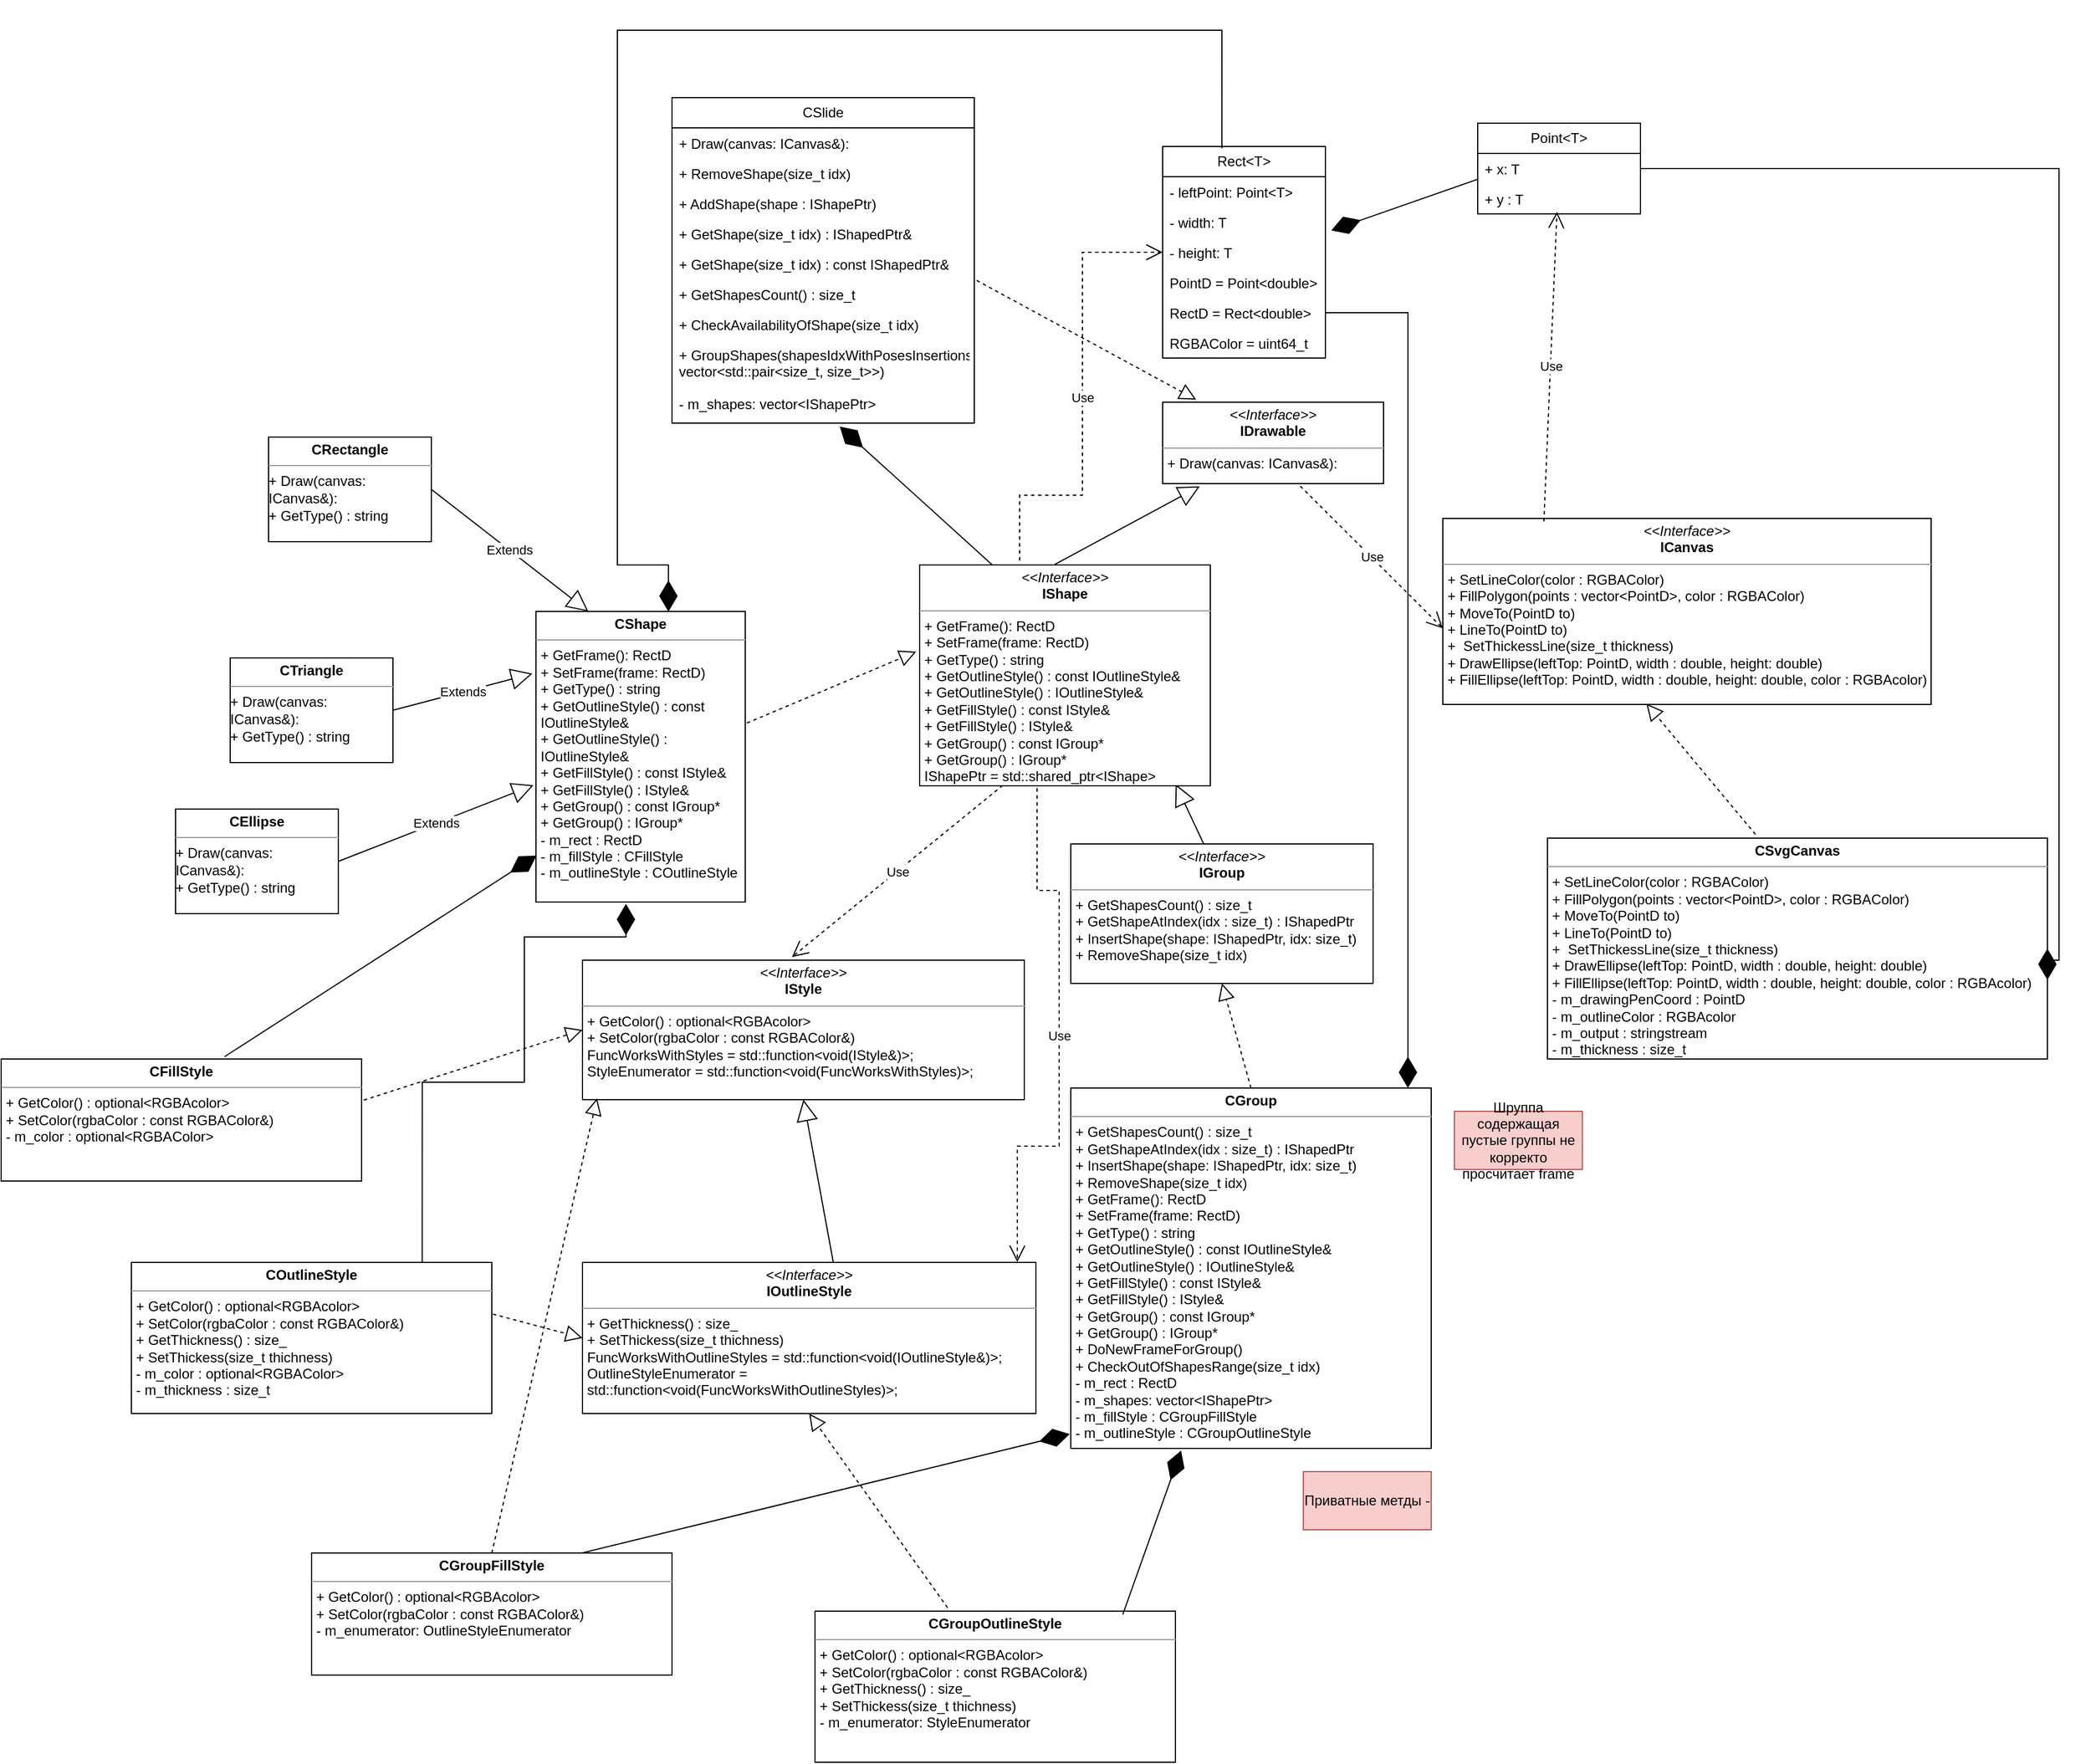 <mxfile version="22.1.0" type="device">
  <diagram name="Страница — 1" id="CXeY5SZwVTgLlCkQZiGW">
    <mxGraphModel dx="1882" dy="1774" grid="1" gridSize="10" guides="1" tooltips="1" connect="1" arrows="1" fold="1" page="1" pageScale="1" pageWidth="827" pageHeight="1169" math="0" shadow="0">
      <root>
        <mxCell id="0" />
        <mxCell id="1" parent="0" />
        <mxCell id="zDsFSdaFNBFYvoVBr4y8-1" value="&lt;p style=&quot;margin:0px;margin-top:4px;text-align:center;&quot;&gt;&lt;i&gt;&amp;lt;&amp;lt;Interface&amp;gt;&amp;gt;&lt;/i&gt;&lt;br&gt;&lt;b&gt;IDrawable&lt;/b&gt;&lt;/p&gt;&lt;hr size=&quot;1&quot;&gt;&lt;p style=&quot;margin:0px;margin-left:4px;&quot;&gt;+ Draw(canvas: ICanvas&amp;amp;):&lt;br&gt;&lt;/p&gt;" style="verticalAlign=top;align=left;overflow=fill;fontSize=12;fontFamily=Helvetica;html=1;whiteSpace=wrap;" parent="1" vertex="1">
          <mxGeometry x="319" y="20" width="190" height="70" as="geometry" />
        </mxCell>
        <mxCell id="zDsFSdaFNBFYvoVBr4y8-2" value="&lt;br&gt;" style="endArrow=block;endSize=16;endFill=0;html=1;rounded=0;entryX=0.168;entryY=1.034;entryDx=0;entryDy=0;entryPerimeter=0;exitX=0.465;exitY=-0.002;exitDx=0;exitDy=0;exitPerimeter=0;" parent="1" source="zDsFSdaFNBFYvoVBr4y8-3" target="zDsFSdaFNBFYvoVBr4y8-1" edge="1">
          <mxGeometry width="160" relative="1" as="geometry">
            <mxPoint x="250" y="160" as="sourcePoint" />
            <mxPoint x="530" y="180" as="targetPoint" />
          </mxGeometry>
        </mxCell>
        <mxCell id="zDsFSdaFNBFYvoVBr4y8-15" value="&lt;br&gt;" style="endArrow=block;endSize=16;endFill=0;html=1;rounded=0;entryX=0.881;entryY=0.993;entryDx=0;entryDy=0;entryPerimeter=0;exitX=0.439;exitY=-0.003;exitDx=0;exitDy=0;exitPerimeter=0;" parent="1" source="zDsFSdaFNBFYvoVBr4y8-13" target="zDsFSdaFNBFYvoVBr4y8-3" edge="1">
          <mxGeometry width="160" relative="1" as="geometry">
            <mxPoint x="236" y="170" as="sourcePoint" />
            <mxPoint x="416" y="102" as="targetPoint" />
          </mxGeometry>
        </mxCell>
        <mxCell id="zDsFSdaFNBFYvoVBr4y8-22" value="&lt;br&gt;" style="endArrow=block;endSize=16;endFill=0;html=1;rounded=0;entryX=0.5;entryY=1;entryDx=0;entryDy=0;exitX=0.553;exitY=-0.003;exitDx=0;exitDy=0;exitPerimeter=0;" parent="1" source="zDsFSdaFNBFYvoVBr4y8-21" target="zDsFSdaFNBFYvoVBr4y8-19" edge="1">
          <mxGeometry width="160" relative="1" as="geometry">
            <mxPoint x="194" y="601" as="sourcePoint" />
            <mxPoint x="170" y="540" as="targetPoint" />
          </mxGeometry>
        </mxCell>
        <mxCell id="zDsFSdaFNBFYvoVBr4y8-3" value="&lt;p style=&quot;margin:0px;margin-top:4px;text-align:center;&quot;&gt;&lt;i&gt;&amp;lt;&amp;lt;Interface&amp;gt;&amp;gt;&lt;/i&gt;&lt;br&gt;&lt;b&gt;IShape&lt;/b&gt;&lt;/p&gt;&lt;hr size=&quot;1&quot;&gt;&lt;p style=&quot;margin:0px;margin-left:4px;&quot;&gt;+ GetFrame(): RectD&lt;br&gt;+ SetFrame(frame: RectD)&lt;/p&gt;&lt;p style=&quot;margin:0px;margin-left:4px;&quot;&gt;+&amp;nbsp;GetType() : string&lt;/p&gt;&lt;p style=&quot;margin:0px;margin-left:4px;&quot;&gt;+&amp;nbsp;GetOutlineStyle() : const IOutlineStyle&amp;amp;&lt;/p&gt;&lt;p style=&quot;margin:0px;margin-left:4px;&quot;&gt;+&amp;nbsp;GetOutlineStyle() : IOutlineStyle&amp;amp;&lt;br&gt;&lt;/p&gt;&lt;p style=&quot;border-color: var(--border-color); margin: 0px 0px 0px 4px;&quot;&gt;+&amp;nbsp;GetFillStyle() : const IStyle&amp;amp;&lt;/p&gt;&lt;p style=&quot;border-color: var(--border-color); margin: 0px 0px 0px 4px;&quot;&gt;+&amp;nbsp;GetFillStyle() : IStyle&amp;amp;&lt;/p&gt;&lt;p style=&quot;border-color: var(--border-color); margin: 0px 0px 0px 4px;&quot;&gt;+&amp;nbsp;GetGroup() : const IGroup*&lt;/p&gt;&lt;p style=&quot;border-color: var(--border-color); margin: 0px 0px 0px 4px;&quot;&gt;+&amp;nbsp;GetGroup() : IGroup*&lt;br&gt;&lt;/p&gt;&lt;p style=&quot;border-color: var(--border-color); margin: 0px 0px 0px 4px;&quot;&gt;IShapePtr = std::shared_ptr&amp;lt;IShape&amp;gt;&lt;br&gt;&lt;/p&gt;" style="verticalAlign=top;align=left;overflow=fill;fontSize=12;fontFamily=Helvetica;html=1;whiteSpace=wrap;" parent="1" vertex="1">
          <mxGeometry x="110" y="160" width="250" height="190" as="geometry" />
        </mxCell>
        <mxCell id="zDsFSdaFNBFYvoVBr4y8-4" value="&lt;p style=&quot;margin:0px;margin-top:4px;text-align:center;&quot;&gt;&lt;b&gt;CShape&lt;/b&gt;&lt;/p&gt;&lt;hr size=&quot;1&quot;&gt;&lt;div style=&quot;height:2px;&quot;&gt;&lt;p style=&quot;border-color: var(--border-color); margin: 0px 0px 0px 4px;&quot;&gt;+ GetFrame(): RectD&lt;br style=&quot;border-color: var(--border-color);&quot;&gt;+ SetFrame(frame: RectD)&lt;/p&gt;&lt;p style=&quot;border-color: var(--border-color); margin: 0px 0px 0px 4px;&quot;&gt;+&amp;nbsp;GetType() : string&lt;/p&gt;&lt;p style=&quot;border-color: var(--border-color); margin: 0px 0px 0px 4px;&quot;&gt;+&amp;nbsp;GetOutlineStyle() : const IOutlineStyle&amp;amp;&lt;/p&gt;&lt;p style=&quot;border-color: var(--border-color); margin: 0px 0px 0px 4px;&quot;&gt;+&amp;nbsp;GetOutlineStyle() : IOutlineStyle&amp;amp;&lt;br style=&quot;border-color: var(--border-color);&quot;&gt;&lt;/p&gt;&lt;p style=&quot;border-color: var(--border-color); margin: 0px 0px 0px 4px;&quot;&gt;+&amp;nbsp;GetFillStyle() : const IStyle&amp;amp;&lt;/p&gt;&lt;p style=&quot;border-color: var(--border-color); margin: 0px 0px 0px 4px;&quot;&gt;+&amp;nbsp;GetFillStyle() : IStyle&amp;amp;&lt;/p&gt;&lt;p style=&quot;border-color: var(--border-color); margin: 0px 0px 0px 4px;&quot;&gt;+&amp;nbsp;GetGroup() : const IGroup*&lt;/p&gt;&lt;p style=&quot;border-color: var(--border-color); margin: 0px 0px 0px 4px;&quot;&gt;+&amp;nbsp;GetGroup() : IGroup*&lt;/p&gt;&lt;p style=&quot;border-color: var(--border-color); margin: 0px 0px 0px 4px;&quot;&gt;- m_rect :&amp;nbsp;RectD&lt;span style=&quot;background-color: initial;&quot;&gt;&amp;nbsp;&lt;/span&gt;&lt;/p&gt;&lt;p style=&quot;border-color: var(--border-color); margin: 0px 0px 0px 4px;&quot;&gt;- m_fillStyle :&amp;nbsp;CFillStyle&lt;span style=&quot;background-color: initial;&quot;&gt;&amp;nbsp;&lt;/span&gt;&lt;/p&gt;&lt;p style=&quot;border-color: var(--border-color); margin: 0px 0px 0px 4px;&quot;&gt;- m_outlineStyle :&amp;nbsp;COutlineStyle&lt;span style=&quot;background-color: initial;&quot;&gt;&amp;nbsp;&lt;/span&gt;&lt;/p&gt;&lt;/div&gt;" style="verticalAlign=top;align=left;overflow=fill;fontSize=12;fontFamily=Helvetica;html=1;whiteSpace=wrap;" parent="1" vertex="1">
          <mxGeometry x="-220" y="200" width="180" height="250" as="geometry" />
        </mxCell>
        <mxCell id="zDsFSdaFNBFYvoVBr4y8-5" value="" style="endArrow=block;dashed=1;endFill=0;endSize=12;html=1;rounded=0;entryX=-0.012;entryY=0.393;entryDx=0;entryDy=0;entryPerimeter=0;exitX=1.008;exitY=0.384;exitDx=0;exitDy=0;exitPerimeter=0;" parent="1" source="zDsFSdaFNBFYvoVBr4y8-4" target="zDsFSdaFNBFYvoVBr4y8-3" edge="1">
          <mxGeometry width="160" relative="1" as="geometry">
            <mxPoint x="-50" y="270" as="sourcePoint" />
            <mxPoint x="110" y="270" as="targetPoint" />
          </mxGeometry>
        </mxCell>
        <mxCell id="zDsFSdaFNBFYvoVBr4y8-7" value="&lt;p style=&quot;margin:0px;margin-top:4px;text-align:center;&quot;&gt;&lt;b&gt;CTriangle&lt;/b&gt;&lt;/p&gt;&lt;hr size=&quot;1&quot;&gt;&lt;div style=&quot;height:2px;&quot;&gt;+ Draw(canvas: ICanvas&amp;amp;):&lt;/div&gt;&lt;div style=&quot;height:2px;&quot;&gt;&lt;br&gt;&lt;/div&gt;&lt;div style=&quot;height:2px;&quot;&gt;&lt;br&gt;&lt;/div&gt;&lt;div style=&quot;height:2px;&quot;&gt;&lt;br&gt;&lt;/div&gt;&lt;div style=&quot;height:2px;&quot;&gt;&lt;br&gt;&lt;/div&gt;&lt;div style=&quot;height:2px;&quot;&gt;&lt;br&gt;&lt;/div&gt;&lt;div style=&quot;height:2px;&quot;&gt;&lt;br&gt;&lt;/div&gt;&lt;div style=&quot;height:2px;&quot;&gt;&lt;br&gt;&lt;/div&gt;&lt;div style=&quot;height:2px;&quot;&gt;&lt;br&gt;&lt;/div&gt;&lt;div style=&quot;height:2px;&quot;&gt;&lt;br&gt;&lt;/div&gt;&lt;div style=&quot;height:2px;&quot;&gt;&lt;br&gt;&lt;/div&gt;&lt;div style=&quot;height:2px;&quot;&gt;&lt;br&gt;&lt;/div&gt;&lt;div style=&quot;height:2px;&quot;&gt;&lt;br&gt;&lt;/div&gt;&lt;div style=&quot;height:2px;&quot;&gt;&lt;br&gt;&lt;/div&gt;&lt;div style=&quot;height:2px;&quot;&gt;&lt;br&gt;&lt;/div&gt;&lt;div style=&quot;height:2px;&quot;&gt;+&amp;nbsp;GetType() : string&lt;br&gt;&lt;/div&gt;" style="verticalAlign=top;align=left;overflow=fill;fontSize=12;fontFamily=Helvetica;html=1;whiteSpace=wrap;" parent="1" vertex="1">
          <mxGeometry x="-483" y="240" width="140" height="90" as="geometry" />
        </mxCell>
        <mxCell id="zDsFSdaFNBFYvoVBr4y8-8" value="&lt;p style=&quot;margin:0px;margin-top:4px;text-align:center;&quot;&gt;&lt;b&gt;CEllipse&lt;/b&gt;&lt;/p&gt;&lt;hr size=&quot;1&quot;&gt;&lt;div style=&quot;height:2px;&quot;&gt;+ Draw(canvas: ICanvas&amp;amp;):&lt;/div&gt;&lt;div style=&quot;height:2px;&quot;&gt;&lt;br&gt;&lt;/div&gt;&lt;div style=&quot;height:2px;&quot;&gt;&lt;br&gt;&lt;/div&gt;&lt;div style=&quot;height:2px;&quot;&gt;&lt;br&gt;&lt;/div&gt;&lt;div style=&quot;height:2px;&quot;&gt;&lt;br&gt;&lt;/div&gt;&lt;div style=&quot;height:2px;&quot;&gt;&lt;br&gt;&lt;/div&gt;&lt;div style=&quot;height:2px;&quot;&gt;&lt;br&gt;&lt;/div&gt;&lt;div style=&quot;height:2px;&quot;&gt;&lt;br&gt;&lt;/div&gt;&lt;div style=&quot;height:2px;&quot;&gt;&lt;br&gt;&lt;/div&gt;&lt;div style=&quot;height:2px;&quot;&gt;&lt;br&gt;&lt;/div&gt;&lt;div style=&quot;height:2px;&quot;&gt;&lt;br&gt;&lt;/div&gt;&lt;div style=&quot;height:2px;&quot;&gt;&lt;br&gt;&lt;/div&gt;&lt;div style=&quot;height:2px;&quot;&gt;&lt;br&gt;&lt;/div&gt;&lt;div style=&quot;height:2px;&quot;&gt;&lt;br&gt;&lt;/div&gt;&lt;div style=&quot;height:2px;&quot;&gt;&lt;br&gt;&lt;/div&gt;&lt;div style=&quot;height:2px;&quot;&gt;+&amp;nbsp;GetType() : string&lt;br&gt;&lt;/div&gt;" style="verticalAlign=top;align=left;overflow=fill;fontSize=12;fontFamily=Helvetica;html=1;whiteSpace=wrap;" parent="1" vertex="1">
          <mxGeometry x="-530" y="370" width="140" height="90" as="geometry" />
        </mxCell>
        <mxCell id="zDsFSdaFNBFYvoVBr4y8-9" value="&lt;p style=&quot;margin:0px;margin-top:4px;text-align:center;&quot;&gt;&lt;b&gt;CRectangle&lt;/b&gt;&lt;/p&gt;&lt;hr size=&quot;1&quot;&gt;&lt;div style=&quot;height:2px;&quot;&gt;+ Draw(canvas: ICanvas&amp;amp;):&lt;/div&gt;&lt;div style=&quot;height:2px;&quot;&gt;&lt;br&gt;&lt;/div&gt;&lt;div style=&quot;height:2px;&quot;&gt;&lt;br&gt;&lt;/div&gt;&lt;div style=&quot;height:2px;&quot;&gt;&lt;br&gt;&lt;/div&gt;&lt;div style=&quot;height:2px;&quot;&gt;&lt;br&gt;&lt;/div&gt;&lt;div style=&quot;height:2px;&quot;&gt;&lt;br&gt;&lt;/div&gt;&lt;div style=&quot;height:2px;&quot;&gt;&lt;br&gt;&lt;/div&gt;&lt;div style=&quot;height:2px;&quot;&gt;&lt;br&gt;&lt;/div&gt;&lt;div style=&quot;height:2px;&quot;&gt;&lt;br&gt;&lt;/div&gt;&lt;div style=&quot;height:2px;&quot;&gt;&lt;br&gt;&lt;/div&gt;&lt;div style=&quot;height:2px;&quot;&gt;&lt;br&gt;&lt;/div&gt;&lt;div style=&quot;height:2px;&quot;&gt;&lt;br&gt;&lt;/div&gt;&lt;div style=&quot;height:2px;&quot;&gt;&lt;br&gt;&lt;/div&gt;&lt;div style=&quot;height:2px;&quot;&gt;&lt;br&gt;&lt;/div&gt;&lt;div style=&quot;height:2px;&quot;&gt;&lt;br&gt;&lt;/div&gt;&lt;div style=&quot;height:2px;&quot;&gt;+&amp;nbsp;GetType() : string&lt;br&gt;&lt;/div&gt;" style="verticalAlign=top;align=left;overflow=fill;fontSize=12;fontFamily=Helvetica;html=1;whiteSpace=wrap;" parent="1" vertex="1">
          <mxGeometry x="-450" y="50" width="140" height="90" as="geometry" />
        </mxCell>
        <mxCell id="zDsFSdaFNBFYvoVBr4y8-10" value="Extends" style="endArrow=block;endSize=16;endFill=0;html=1;rounded=0;entryX=0.25;entryY=0;entryDx=0;entryDy=0;exitX=1;exitY=0.5;exitDx=0;exitDy=0;" parent="1" source="zDsFSdaFNBFYvoVBr4y8-9" target="zDsFSdaFNBFYvoVBr4y8-4" edge="1">
          <mxGeometry width="160" relative="1" as="geometry">
            <mxPoint x="-350" y="90" as="sourcePoint" />
            <mxPoint x="-190" y="90" as="targetPoint" />
          </mxGeometry>
        </mxCell>
        <mxCell id="zDsFSdaFNBFYvoVBr4y8-11" value="Extends" style="endArrow=block;endSize=16;endFill=0;html=1;rounded=0;entryX=-0.012;entryY=0.598;entryDx=0;entryDy=0;exitX=1;exitY=0.5;exitDx=0;exitDy=0;entryPerimeter=0;" parent="1" source="zDsFSdaFNBFYvoVBr4y8-8" target="zDsFSdaFNBFYvoVBr4y8-4" edge="1">
          <mxGeometry width="160" relative="1" as="geometry">
            <mxPoint x="-300" y="105" as="sourcePoint" />
            <mxPoint x="-165" y="220" as="targetPoint" />
          </mxGeometry>
        </mxCell>
        <mxCell id="zDsFSdaFNBFYvoVBr4y8-12" value="Extends" style="endArrow=block;endSize=16;endFill=0;html=1;rounded=0;entryX=-0.017;entryY=0.214;entryDx=0;entryDy=0;exitX=1;exitY=0.5;exitDx=0;exitDy=0;entryPerimeter=0;" parent="1" source="zDsFSdaFNBFYvoVBr4y8-7" target="zDsFSdaFNBFYvoVBr4y8-4" edge="1">
          <mxGeometry width="160" relative="1" as="geometry">
            <mxPoint x="-360" y="170" as="sourcePoint" />
            <mxPoint x="-225" y="285" as="targetPoint" />
          </mxGeometry>
        </mxCell>
        <mxCell id="zDsFSdaFNBFYvoVBr4y8-13" value="&lt;p style=&quot;margin:0px;margin-top:4px;text-align:center;&quot;&gt;&lt;i&gt;&amp;lt;&amp;lt;Interface&amp;gt;&amp;gt;&lt;/i&gt;&lt;br&gt;&lt;b&gt;IGroup&lt;/b&gt;&lt;/p&gt;&lt;hr size=&quot;1&quot;&gt;&lt;p style=&quot;margin:0px;margin-left:4px;&quot;&gt;+ GetShapesCount() : size_t&amp;nbsp;&lt;br&gt;+ GetShapeAtIndex(idx : size_t) : IShapedPtr&lt;/p&gt;&lt;p style=&quot;margin:0px;margin-left:4px;&quot;&gt;+&amp;nbsp;InsertShape(shape: IShapedPtr, idx: size_t)&lt;/p&gt;&lt;p style=&quot;margin:0px;margin-left:4px;&quot;&gt;+&amp;nbsp;RemoveShape(size_t idx)&lt;/p&gt;" style="verticalAlign=top;align=left;overflow=fill;fontSize=12;fontFamily=Helvetica;html=1;whiteSpace=wrap;" parent="1" vertex="1">
          <mxGeometry x="240" y="400" width="260" height="120" as="geometry" />
        </mxCell>
        <mxCell id="zDsFSdaFNBFYvoVBr4y8-16" value="&lt;p style=&quot;margin:0px;margin-top:4px;text-align:center;&quot;&gt;&lt;b&gt;CGroup&lt;/b&gt;&lt;/p&gt;&lt;hr size=&quot;1&quot;&gt;&lt;div style=&quot;height:2px;&quot;&gt;&lt;p style=&quot;border-color: var(--border-color); margin: 0px 0px 0px 4px;&quot;&gt;+ GetShapesCount() : size_t&amp;nbsp;&lt;br style=&quot;border-color: var(--border-color);&quot;&gt;+ GetShapeAtIndex(idx : size_t) : IShapedPtr&lt;/p&gt;&lt;p style=&quot;border-color: var(--border-color); margin: 0px 0px 0px 4px;&quot;&gt;+&amp;nbsp;InsertShape(shape: IShapedPtr, idx: size_t)&lt;/p&gt;&lt;p style=&quot;border-color: var(--border-color); margin: 0px 0px 0px 4px;&quot;&gt;+&amp;nbsp;RemoveShape(size_t idx)&lt;/p&gt;&lt;p style=&quot;border-color: var(--border-color); margin: 0px 0px 0px 4px;&quot;&gt;+ GetFrame(): RectD&lt;br style=&quot;border-color: var(--border-color);&quot;&gt;+ SetFrame(frame: RectD)&lt;/p&gt;&lt;p style=&quot;border-color: var(--border-color); margin: 0px 0px 0px 4px;&quot;&gt;+&amp;nbsp;GetType() : string&lt;/p&gt;&lt;p style=&quot;border-color: var(--border-color); margin: 0px 0px 0px 4px;&quot;&gt;+&amp;nbsp;GetOutlineStyle() : const IOutlineStyle&amp;amp;&lt;/p&gt;&lt;p style=&quot;border-color: var(--border-color); margin: 0px 0px 0px 4px;&quot;&gt;+&amp;nbsp;GetOutlineStyle() : IOutlineStyle&amp;amp;&lt;br style=&quot;border-color: var(--border-color);&quot;&gt;&lt;/p&gt;&lt;p style=&quot;border-color: var(--border-color); margin: 0px 0px 0px 4px;&quot;&gt;+&amp;nbsp;GetFillStyle() : const IStyle&amp;amp;&lt;/p&gt;&lt;p style=&quot;border-color: var(--border-color); margin: 0px 0px 0px 4px;&quot;&gt;+&amp;nbsp;GetFillStyle() : IStyle&amp;amp;&lt;/p&gt;&lt;p style=&quot;border-color: var(--border-color); margin: 0px 0px 0px 4px;&quot;&gt;+&amp;nbsp;GetGroup() : const IGroup*&lt;/p&gt;&lt;p style=&quot;border-color: var(--border-color); margin: 0px 0px 0px 4px;&quot;&gt;+&amp;nbsp;GetGroup() : IGroup*&lt;/p&gt;&lt;p style=&quot;border-color: var(--border-color); margin: 0px 0px 0px 4px;&quot;&gt;+&amp;nbsp;DoNewFrameForGroup()&lt;/p&gt;&lt;p style=&quot;border-color: var(--border-color); margin: 0px 0px 0px 4px;&quot;&gt;+&amp;nbsp;CheckOutOfShapesRange(size_t idx)&lt;/p&gt;&lt;p style=&quot;border-color: var(--border-color); margin: 0px 0px 0px 4px;&quot;&gt;- m_rect : RectD&lt;/p&gt;&lt;p style=&quot;border-color: var(--border-color); margin: 0px 0px 0px 4px;&quot;&gt;-&amp;nbsp;m_shapes:&amp;nbsp;vector&amp;lt;IShapePtr&amp;gt;&lt;/p&gt;&lt;p style=&quot;border-color: var(--border-color); margin: 0px 0px 0px 4px;&quot;&gt;- m_fillStyle :&amp;nbsp;CGroupFillStyle&amp;nbsp;&lt;/p&gt;&lt;p style=&quot;border-color: var(--border-color); margin: 0px 0px 0px 4px;&quot;&gt;- m_outlineStyle :&amp;nbsp;CGroup&lt;span style=&quot;background-color: initial;&quot;&gt;OutlineStyle&lt;/span&gt;&lt;/p&gt;&lt;/div&gt;" style="verticalAlign=top;align=left;overflow=fill;fontSize=12;fontFamily=Helvetica;html=1;whiteSpace=wrap;" parent="1" vertex="1">
          <mxGeometry x="240" y="610" width="310" height="310" as="geometry" />
        </mxCell>
        <mxCell id="zDsFSdaFNBFYvoVBr4y8-18" value="" style="endArrow=block;dashed=1;endFill=0;endSize=12;html=1;rounded=0;entryX=0.5;entryY=1;entryDx=0;entryDy=0;exitX=0.5;exitY=0;exitDx=0;exitDy=0;" parent="1" source="zDsFSdaFNBFYvoVBr4y8-16" target="zDsFSdaFNBFYvoVBr4y8-13" edge="1">
          <mxGeometry width="160" relative="1" as="geometry">
            <mxPoint x="280" y="820" as="sourcePoint" />
            <mxPoint x="440" y="820" as="targetPoint" />
          </mxGeometry>
        </mxCell>
        <mxCell id="zDsFSdaFNBFYvoVBr4y8-42" value="" style="endArrow=block;dashed=1;endFill=0;endSize=12;html=1;rounded=0;entryX=0.417;entryY=0.996;entryDx=0;entryDy=0;exitX=0.416;exitY=-0.017;exitDx=0;exitDy=0;entryPerimeter=0;exitPerimeter=0;" parent="1" source="zDsFSdaFNBFYvoVBr4y8-39" target="zDsFSdaFNBFYvoVBr4y8-37" edge="1">
          <mxGeometry width="160" relative="1" as="geometry">
            <mxPoint x="645" y="370" as="sourcePoint" />
            <mxPoint x="620" y="280" as="targetPoint" />
          </mxGeometry>
        </mxCell>
        <mxCell id="zDsFSdaFNBFYvoVBr4y8-19" value="&lt;p style=&quot;margin:0px;margin-top:4px;text-align:center;&quot;&gt;&lt;i&gt;&amp;lt;&amp;lt;Interface&amp;gt;&amp;gt;&lt;/i&gt;&lt;br&gt;&lt;b&gt;IStyle&lt;/b&gt;&lt;/p&gt;&lt;hr size=&quot;1&quot;&gt;&lt;p style=&quot;margin:0px;margin-left:4px;&quot;&gt;+ GetColor() : optional&amp;lt;RGBAcolor&amp;gt;&lt;/p&gt;&lt;p style=&quot;margin:0px;margin-left:4px;&quot;&gt;+ SetColor(rgbaColor : const RGBAColor&amp;amp;)&lt;/p&gt;&lt;p style=&quot;margin:0px;margin-left:4px;&quot;&gt;FuncWorksWithStyles = std::function&amp;lt;void(IStyle&amp;amp;)&amp;gt;;&lt;/p&gt;&lt;p style=&quot;margin:0px;margin-left:4px;&quot;&gt;StyleEnumerator = std::function&amp;lt;void(FuncWorksWithStyles)&amp;gt;;&lt;/p&gt;" style="verticalAlign=top;align=left;overflow=fill;fontSize=12;fontFamily=Helvetica;html=1;whiteSpace=wrap;" parent="1" vertex="1">
          <mxGeometry x="-180" y="500" width="380" height="120" as="geometry" />
        </mxCell>
        <mxCell id="zDsFSdaFNBFYvoVBr4y8-20" value="Use" style="endArrow=open;endSize=12;dashed=1;html=1;rounded=0;entryX=0.474;entryY=-0.022;entryDx=0;entryDy=0;entryPerimeter=0;exitX=0.286;exitY=0.998;exitDx=0;exitDy=0;exitPerimeter=0;" parent="1" source="zDsFSdaFNBFYvoVBr4y8-3" target="zDsFSdaFNBFYvoVBr4y8-19" edge="1">
          <mxGeometry width="160" relative="1" as="geometry">
            <mxPoint x="190" y="390" as="sourcePoint" />
            <mxPoint x="260" y="440" as="targetPoint" />
          </mxGeometry>
        </mxCell>
        <mxCell id="zDsFSdaFNBFYvoVBr4y8-23" value="Use" style="endArrow=open;endSize=12;dashed=1;html=1;rounded=0;entryX=0.959;entryY=-0.003;entryDx=0;entryDy=0;entryPerimeter=0;exitX=0.404;exitY=1.011;exitDx=0;exitDy=0;exitPerimeter=0;edgeStyle=orthogonalEdgeStyle;" parent="1" source="zDsFSdaFNBFYvoVBr4y8-3" target="zDsFSdaFNBFYvoVBr4y8-21" edge="1">
          <mxGeometry width="160" relative="1" as="geometry">
            <mxPoint x="192" y="350" as="sourcePoint" />
            <mxPoint x="30" y="507" as="targetPoint" />
            <Array as="points">
              <mxPoint x="211" y="440" />
              <mxPoint x="230" y="440" />
              <mxPoint x="230" y="660" />
              <mxPoint x="194" y="660" />
            </Array>
          </mxGeometry>
        </mxCell>
        <mxCell id="zDsFSdaFNBFYvoVBr4y8-21" value="&lt;p style=&quot;margin:0px;margin-top:4px;text-align:center;&quot;&gt;&lt;i&gt;&amp;lt;&amp;lt;Interface&amp;gt;&amp;gt;&lt;/i&gt;&lt;br&gt;&lt;b&gt;IOutlineStyle&lt;/b&gt;&lt;/p&gt;&lt;hr size=&quot;1&quot;&gt;&lt;p style=&quot;margin:0px;margin-left:4px;&quot;&gt;+ GetThickness() : size_&lt;br&gt;+ SetThickess(size_t thichness)&lt;/p&gt;&lt;p style=&quot;margin:0px;margin-left:4px;&quot;&gt;FuncWorksWithOutlineStyles = std::function&amp;lt;void(IOutlineStyle&amp;amp;)&amp;gt;;&lt;/p&gt;&lt;p style=&quot;margin:0px;margin-left:4px;&quot;&gt;OutlineStyleEnumerator = std::function&amp;lt;void(FuncWorksWithOutlineStyles)&amp;gt;;&lt;/p&gt;" style="verticalAlign=top;align=left;overflow=fill;fontSize=12;fontFamily=Helvetica;html=1;whiteSpace=wrap;" parent="1" vertex="1">
          <mxGeometry x="-180" y="760" width="390" height="130" as="geometry" />
        </mxCell>
        <mxCell id="zDsFSdaFNBFYvoVBr4y8-25" value="&lt;p style=&quot;margin:0px;margin-top:4px;text-align:center;&quot;&gt;&lt;b&gt;CFillStyle&lt;/b&gt;&lt;/p&gt;&lt;hr size=&quot;1&quot;&gt;&lt;div style=&quot;height:2px;&quot;&gt;&lt;p style=&quot;border-color: var(--border-color); margin: 0px 0px 0px 4px;&quot;&gt;+ GetColor() : optional&amp;lt;RGBAcolor&amp;gt;&lt;/p&gt;&lt;p style=&quot;border-color: var(--border-color); margin: 0px 0px 0px 4px;&quot;&gt;+ SetColor(rgbaColor : const RGBAColor&amp;amp;)&lt;/p&gt;&lt;p style=&quot;border-color: var(--border-color); margin: 0px 0px 0px 4px;&quot;&gt;-&amp;nbsp;m_color :&amp;nbsp;optional&amp;lt;RGBAColor&amp;gt;&lt;/p&gt;&lt;/div&gt;" style="verticalAlign=top;align=left;overflow=fill;fontSize=12;fontFamily=Helvetica;html=1;whiteSpace=wrap;" parent="1" vertex="1">
          <mxGeometry x="-680" y="585" width="310" height="105" as="geometry" />
        </mxCell>
        <mxCell id="zDsFSdaFNBFYvoVBr4y8-31" value="&lt;p style=&quot;margin:0px;margin-top:4px;text-align:center;&quot;&gt;&lt;b&gt;CGroupFillStyle&lt;/b&gt;&lt;/p&gt;&lt;hr size=&quot;1&quot;&gt;&lt;div style=&quot;height:2px;&quot;&gt;&lt;p style=&quot;border-color: var(--border-color); margin: 0px 0px 0px 4px;&quot;&gt;+ GetColor() : optional&amp;lt;RGBAcolor&amp;gt;&lt;/p&gt;&lt;p style=&quot;border-color: var(--border-color); margin: 0px 0px 0px 4px;&quot;&gt;+ SetColor(rgbaColor : const RGBAColor&amp;amp;)&lt;/p&gt;&lt;p style=&quot;border-color: var(--border-color); margin: 0px 0px 0px 4px;&quot;&gt;-&amp;nbsp;m_enumerator:&amp;nbsp;OutlineStyleEnumerator&lt;/p&gt;&lt;/div&gt;" style="verticalAlign=top;align=left;overflow=fill;fontSize=12;fontFamily=Helvetica;html=1;whiteSpace=wrap;" parent="1" vertex="1">
          <mxGeometry x="-413" y="1010" width="310" height="105" as="geometry" />
        </mxCell>
        <mxCell id="zDsFSdaFNBFYvoVBr4y8-29" value="&lt;p style=&quot;margin:0px;margin-top:4px;text-align:center;&quot;&gt;&lt;b&gt;COutlineStyle&lt;/b&gt;&lt;/p&gt;&lt;hr size=&quot;1&quot;&gt;&lt;div style=&quot;height:2px;&quot;&gt;&lt;p style=&quot;border-color: var(--border-color); margin: 0px 0px 0px 4px;&quot;&gt;+ GetColor() : optional&amp;lt;RGBAcolor&amp;gt;&lt;/p&gt;&lt;p style=&quot;border-color: var(--border-color); margin: 0px 0px 0px 4px;&quot;&gt;+ SetColor(rgbaColor : const RGBAColor&amp;amp;)&lt;/p&gt;&lt;p style=&quot;border-color: var(--border-color); margin: 0px 0px 0px 4px;&quot;&gt;+ GetThickness() : size_&lt;br style=&quot;border-color: var(--border-color);&quot;&gt;+ SetThickess(size_t thichness)&lt;br&gt;&lt;/p&gt;&lt;p style=&quot;border-color: var(--border-color); margin: 0px 0px 0px 4px;&quot;&gt;-&amp;nbsp;m_color :&amp;nbsp;optional&amp;lt;RGBAColor&amp;gt;&lt;/p&gt;&lt;p style=&quot;border-color: var(--border-color); margin: 0px 0px 0px 4px;&quot;&gt;- m_thickness : size_t&lt;/p&gt;&lt;/div&gt;" style="verticalAlign=top;align=left;overflow=fill;fontSize=12;fontFamily=Helvetica;html=1;whiteSpace=wrap;" parent="1" vertex="1">
          <mxGeometry x="-568" y="760" width="310" height="130" as="geometry" />
        </mxCell>
        <mxCell id="zDsFSdaFNBFYvoVBr4y8-34" value="&lt;p style=&quot;margin:0px;margin-top:4px;text-align:center;&quot;&gt;&lt;b&gt;CGroupOutlineStyle&lt;/b&gt;&lt;/p&gt;&lt;hr size=&quot;1&quot;&gt;&lt;div style=&quot;height:2px;&quot;&gt;&lt;p style=&quot;border-color: var(--border-color); margin: 0px 0px 0px 4px;&quot;&gt;+ GetColor() : optional&amp;lt;RGBAcolor&amp;gt;&lt;/p&gt;&lt;p style=&quot;border-color: var(--border-color); margin: 0px 0px 0px 4px;&quot;&gt;+ SetColor(rgbaColor : const RGBAColor&amp;amp;)&lt;/p&gt;&lt;p style=&quot;border-color: var(--border-color); margin: 0px 0px 0px 4px;&quot;&gt;+ GetThickness() : size_&lt;br style=&quot;border-color: var(--border-color);&quot;&gt;+ SetThickess(size_t thichness)&lt;br&gt;&lt;/p&gt;&lt;p style=&quot;border-color: var(--border-color); margin: 0px 0px 0px 4px;&quot;&gt;-&amp;nbsp;m_enumerator:&amp;nbsp;StyleEnumerator&lt;br&gt;&lt;/p&gt;&lt;/div&gt;" style="verticalAlign=top;align=left;overflow=fill;fontSize=12;fontFamily=Helvetica;html=1;whiteSpace=wrap;" parent="1" vertex="1">
          <mxGeometry x="20" y="1060" width="310" height="130" as="geometry" />
        </mxCell>
        <mxCell id="zDsFSdaFNBFYvoVBr4y8-26" value="" style="endArrow=block;dashed=1;endFill=0;endSize=12;html=1;rounded=0;entryX=0;entryY=0.5;entryDx=0;entryDy=0;exitX=1.006;exitY=0.337;exitDx=0;exitDy=0;exitPerimeter=0;" parent="1" source="zDsFSdaFNBFYvoVBr4y8-25" target="zDsFSdaFNBFYvoVBr4y8-19" edge="1">
          <mxGeometry width="160" relative="1" as="geometry">
            <mxPoint x="-420" y="559.5" as="sourcePoint" />
            <mxPoint x="-260" y="559.5" as="targetPoint" />
          </mxGeometry>
        </mxCell>
        <mxCell id="zDsFSdaFNBFYvoVBr4y8-30" value="" style="endArrow=block;dashed=1;endFill=0;endSize=12;html=1;rounded=0;entryX=0;entryY=0.5;entryDx=0;entryDy=0;exitX=1.003;exitY=0.342;exitDx=0;exitDy=0;exitPerimeter=0;" parent="1" source="zDsFSdaFNBFYvoVBr4y8-29" target="zDsFSdaFNBFYvoVBr4y8-21" edge="1">
          <mxGeometry width="160" relative="1" as="geometry">
            <mxPoint x="-310" y="690" as="sourcePoint" />
            <mxPoint x="-122" y="630" as="targetPoint" />
          </mxGeometry>
        </mxCell>
        <mxCell id="zDsFSdaFNBFYvoVBr4y8-27" value="" style="endArrow=diamondThin;endFill=1;endSize=24;html=1;rounded=0;entryX=0.43;entryY=1.006;entryDx=0;entryDy=0;entryPerimeter=0;exitX=0.807;exitY=-0.003;exitDx=0;exitDy=0;exitPerimeter=0;edgeStyle=orthogonalEdgeStyle;" parent="1" source="zDsFSdaFNBFYvoVBr4y8-29" target="zDsFSdaFNBFYvoVBr4y8-4" edge="1">
          <mxGeometry width="160" relative="1" as="geometry">
            <mxPoint x="-300" y="470" as="sourcePoint" />
            <mxPoint x="-140" y="470" as="targetPoint" />
            <Array as="points">
              <mxPoint x="-318" y="605" />
              <mxPoint x="-230" y="605" />
              <mxPoint x="-230" y="480" />
              <mxPoint x="-143" y="480" />
            </Array>
          </mxGeometry>
        </mxCell>
        <mxCell id="zDsFSdaFNBFYvoVBr4y8-28" value="" style="endArrow=diamondThin;endFill=1;endSize=24;html=1;rounded=0;entryX=0.003;entryY=0.84;entryDx=0;entryDy=0;entryPerimeter=0;exitX=0.62;exitY=-0.019;exitDx=0;exitDy=0;exitPerimeter=0;" parent="1" source="zDsFSdaFNBFYvoVBr4y8-25" target="zDsFSdaFNBFYvoVBr4y8-4" edge="1">
          <mxGeometry width="160" relative="1" as="geometry">
            <mxPoint x="-300" y="470" as="sourcePoint" />
            <mxPoint x="-140" y="470" as="targetPoint" />
          </mxGeometry>
        </mxCell>
        <mxCell id="zDsFSdaFNBFYvoVBr4y8-32" value="" style="endArrow=block;dashed=1;endFill=0;endSize=12;html=1;rounded=0;entryX=0.033;entryY=0.99;entryDx=0;entryDy=0;entryPerimeter=0;exitX=0.5;exitY=0;exitDx=0;exitDy=0;" parent="1" source="zDsFSdaFNBFYvoVBr4y8-31" target="zDsFSdaFNBFYvoVBr4y8-19" edge="1">
          <mxGeometry width="160" relative="1" as="geometry">
            <mxPoint x="-130" y="890" as="sourcePoint" />
            <mxPoint x="30" y="890" as="targetPoint" />
          </mxGeometry>
        </mxCell>
        <mxCell id="zDsFSdaFNBFYvoVBr4y8-33" value="" style="endArrow=diamondThin;endFill=1;endSize=24;html=1;rounded=0;entryX=-0.003;entryY=0.96;entryDx=0;entryDy=0;entryPerimeter=0;exitX=0.75;exitY=0;exitDx=0;exitDy=0;" parent="1" source="zDsFSdaFNBFYvoVBr4y8-31" target="zDsFSdaFNBFYvoVBr4y8-16" edge="1">
          <mxGeometry width="160" relative="1" as="geometry">
            <mxPoint x="-20" y="850" as="sourcePoint" />
            <mxPoint x="140" y="850" as="targetPoint" />
          </mxGeometry>
        </mxCell>
        <mxCell id="zDsFSdaFNBFYvoVBr4y8-36" value="" style="endArrow=diamondThin;endFill=1;endSize=24;html=1;rounded=0;entryX=0.306;entryY=1.006;entryDx=0;entryDy=0;entryPerimeter=0;exitX=0.854;exitY=0.022;exitDx=0;exitDy=0;exitPerimeter=0;" parent="1" source="zDsFSdaFNBFYvoVBr4y8-34" target="zDsFSdaFNBFYvoVBr4y8-16" edge="1">
          <mxGeometry width="160" relative="1" as="geometry">
            <mxPoint x="-170" y="1020" as="sourcePoint" />
            <mxPoint x="249" y="918" as="targetPoint" />
          </mxGeometry>
        </mxCell>
        <mxCell id="zDsFSdaFNBFYvoVBr4y8-35" value="" style="endArrow=block;dashed=1;endFill=0;endSize=12;html=1;rounded=0;entryX=0.5;entryY=1;entryDx=0;entryDy=0;exitX=0.368;exitY=-0.022;exitDx=0;exitDy=0;exitPerimeter=0;" parent="1" source="zDsFSdaFNBFYvoVBr4y8-34" target="zDsFSdaFNBFYvoVBr4y8-21" edge="1">
          <mxGeometry width="160" relative="1" as="geometry">
            <mxPoint x="-130" y="990" as="sourcePoint" />
            <mxPoint x="30" y="990" as="targetPoint" />
          </mxGeometry>
        </mxCell>
        <mxCell id="zDsFSdaFNBFYvoVBr4y8-37" value="&lt;p style=&quot;margin:0px;margin-top:4px;text-align:center;&quot;&gt;&lt;i&gt;&amp;lt;&amp;lt;Interface&amp;gt;&amp;gt;&lt;/i&gt;&lt;br&gt;&lt;b&gt;ICanvas&lt;/b&gt;&lt;/p&gt;&lt;hr size=&quot;1&quot;&gt;&lt;p style=&quot;margin:0px;margin-left:4px;&quot;&gt;+ SetLineColor(color : RGBAColor)&lt;br&gt;+ FillPolygon(points : vector&amp;lt;PointD&amp;gt;, color : RGBAColor)&lt;/p&gt;&lt;p style=&quot;margin:0px;margin-left:4px;&quot;&gt;+&amp;nbsp;MoveTo(PointD to)&lt;/p&gt;&lt;p style=&quot;margin:0px;margin-left:4px;&quot;&gt;+&amp;nbsp;LineTo(PointD to)&lt;/p&gt;&lt;p style=&quot;margin:0px;margin-left:4px;&quot;&gt;+&amp;nbsp;&amp;nbsp;SetThickessLine(size_t thickness)&lt;/p&gt;&lt;p style=&quot;margin:0px;margin-left:4px;&quot;&gt;+&amp;nbsp;DrawEllipse(leftTop: PointD, width : double, height: double)&lt;/p&gt;&lt;p style=&quot;margin:0px;margin-left:4px;&quot;&gt;+&amp;nbsp;FillEllipse(leftTop: PointD, width : double, height: double, color : RGBAcolor)&lt;br&gt;&lt;/p&gt;" style="verticalAlign=top;align=left;overflow=fill;fontSize=12;fontFamily=Helvetica;html=1;whiteSpace=wrap;" parent="1" vertex="1">
          <mxGeometry x="560" y="120" width="420" height="160" as="geometry" />
        </mxCell>
        <mxCell id="zDsFSdaFNBFYvoVBr4y8-38" value="Use" style="endArrow=open;endSize=12;dashed=1;html=1;rounded=0;entryX=0;entryY=0.591;entryDx=0;entryDy=0;entryPerimeter=0;exitX=0.623;exitY=1.031;exitDx=0;exitDy=0;exitPerimeter=0;" parent="1" source="zDsFSdaFNBFYvoVBr4y8-1" target="zDsFSdaFNBFYvoVBr4y8-37" edge="1">
          <mxGeometry width="160" relative="1" as="geometry">
            <mxPoint x="420" y="260" as="sourcePoint" />
            <mxPoint x="580" y="260" as="targetPoint" />
          </mxGeometry>
        </mxCell>
        <mxCell id="zDsFSdaFNBFYvoVBr4y8-39" value="&lt;p style=&quot;margin:0px;margin-top:4px;text-align:center;&quot;&gt;&lt;b&gt;CSvgCanvas&lt;/b&gt;&lt;/p&gt;&lt;hr size=&quot;1&quot;&gt;&lt;div style=&quot;height:2px;&quot;&gt;&lt;p style=&quot;border-color: var(--border-color); margin: 0px 0px 0px 4px;&quot;&gt;&lt;span style=&quot;background-color: initial;&quot;&gt;+ SetLineColor(color : RGBAColor)&lt;/span&gt;&lt;br&gt;&lt;/p&gt;&lt;p style=&quot;border-color: var(--border-color); margin: 0px 0px 0px 4px;&quot;&gt;+ FillPolygon(points : vector&amp;lt;PointD&amp;gt;, color : RGBAColor)&lt;/p&gt;&lt;p style=&quot;border-color: var(--border-color); margin: 0px 0px 0px 4px;&quot;&gt;+&amp;nbsp;MoveTo(PointD to)&lt;/p&gt;&lt;p style=&quot;border-color: var(--border-color); margin: 0px 0px 0px 4px;&quot;&gt;+&amp;nbsp;LineTo(PointD to)&lt;/p&gt;&lt;p style=&quot;border-color: var(--border-color); margin: 0px 0px 0px 4px;&quot;&gt;+&amp;nbsp;&amp;nbsp;SetThickessLine(size_t thickness)&lt;/p&gt;&lt;p style=&quot;border-color: var(--border-color); margin: 0px 0px 0px 4px;&quot;&gt;+&amp;nbsp;DrawEllipse(leftTop: PointD, width : double, height: double)&lt;/p&gt;&lt;p style=&quot;border-color: var(--border-color); margin: 0px 0px 0px 4px;&quot;&gt;+&amp;nbsp;FillEllipse(leftTop: PointD, width : double, height: double, color : RGBAcolor)&lt;/p&gt;&lt;p style=&quot;border-color: var(--border-color); margin: 0px 0px 0px 4px;&quot;&gt;- m_drawingPenCoord : PointD&lt;/p&gt;&lt;p style=&quot;border-color: var(--border-color); margin: 0px 0px 0px 4px;&quot;&gt;- m_outlineColor : RGBAcolor&lt;/p&gt;&lt;p style=&quot;border-color: var(--border-color); margin: 0px 0px 0px 4px;&quot;&gt;- m_output :&amp;nbsp;stringstream&lt;/p&gt;&lt;p style=&quot;border-color: var(--border-color); margin: 0px 0px 0px 4px;&quot;&gt;- m_thickness : size_t&lt;/p&gt;&lt;/div&gt;" style="verticalAlign=top;align=left;overflow=fill;fontSize=12;fontFamily=Helvetica;html=1;whiteSpace=wrap;" parent="1" vertex="1">
          <mxGeometry x="650" y="395" width="430" height="190" as="geometry" />
        </mxCell>
        <mxCell id="zDsFSdaFNBFYvoVBr4y8-44" value="CSlide" style="swimlane;fontStyle=0;childLayout=stackLayout;horizontal=1;startSize=26;fillColor=none;horizontalStack=0;resizeParent=1;resizeParentMax=0;resizeLast=0;collapsible=1;marginBottom=0;whiteSpace=wrap;html=1;" parent="1" vertex="1">
          <mxGeometry x="-103" y="-242" width="260" height="280" as="geometry" />
        </mxCell>
        <mxCell id="zDsFSdaFNBFYvoVBr4y8-45" value="+ Draw(canvas: ICanvas&amp;amp;):" style="text;strokeColor=none;fillColor=none;align=left;verticalAlign=top;spacingLeft=4;spacingRight=4;overflow=hidden;rotatable=0;points=[[0,0.5],[1,0.5]];portConstraint=eastwest;whiteSpace=wrap;html=1;" parent="zDsFSdaFNBFYvoVBr4y8-44" vertex="1">
          <mxGeometry y="26" width="260" height="26" as="geometry" />
        </mxCell>
        <mxCell id="zDsFSdaFNBFYvoVBr4y8-46" value="+&amp;nbsp;RemoveShape(size_t idx)" style="text;strokeColor=none;fillColor=none;align=left;verticalAlign=top;spacingLeft=4;spacingRight=4;overflow=hidden;rotatable=0;points=[[0,0.5],[1,0.5]];portConstraint=eastwest;whiteSpace=wrap;html=1;" parent="zDsFSdaFNBFYvoVBr4y8-44" vertex="1">
          <mxGeometry y="52" width="260" height="26" as="geometry" />
        </mxCell>
        <mxCell id="zDsFSdaFNBFYvoVBr4y8-47" value="+ AddShape(shape : IShapePtr)" style="text;strokeColor=none;fillColor=none;align=left;verticalAlign=top;spacingLeft=4;spacingRight=4;overflow=hidden;rotatable=0;points=[[0,0.5],[1,0.5]];portConstraint=eastwest;whiteSpace=wrap;html=1;" parent="zDsFSdaFNBFYvoVBr4y8-44" vertex="1">
          <mxGeometry y="78" width="260" height="26" as="geometry" />
        </mxCell>
        <mxCell id="zDsFSdaFNBFYvoVBr4y8-48" value="+ GetShape(size_t idx) : IShapedPtr&amp;amp;" style="text;strokeColor=none;fillColor=none;align=left;verticalAlign=top;spacingLeft=4;spacingRight=4;overflow=hidden;rotatable=0;points=[[0,0.5],[1,0.5]];portConstraint=eastwest;whiteSpace=wrap;html=1;" parent="zDsFSdaFNBFYvoVBr4y8-44" vertex="1">
          <mxGeometry y="104" width="260" height="26" as="geometry" />
        </mxCell>
        <mxCell id="zDsFSdaFNBFYvoVBr4y8-50" value="+ GetShape(size_t idx) : const IShapedPtr&amp;amp;" style="text;strokeColor=none;fillColor=none;align=left;verticalAlign=top;spacingLeft=4;spacingRight=4;overflow=hidden;rotatable=0;points=[[0,0.5],[1,0.5]];portConstraint=eastwest;whiteSpace=wrap;html=1;" parent="zDsFSdaFNBFYvoVBr4y8-44" vertex="1">
          <mxGeometry y="130" width="260" height="26" as="geometry" />
        </mxCell>
        <mxCell id="zDsFSdaFNBFYvoVBr4y8-51" value="+ GetShapesCount() : size_t&amp;nbsp;" style="text;strokeColor=none;fillColor=none;align=left;verticalAlign=top;spacingLeft=4;spacingRight=4;overflow=hidden;rotatable=0;points=[[0,0.5],[1,0.5]];portConstraint=eastwest;whiteSpace=wrap;html=1;" parent="zDsFSdaFNBFYvoVBr4y8-44" vertex="1">
          <mxGeometry y="156" width="260" height="26" as="geometry" />
        </mxCell>
        <mxCell id="zDsFSdaFNBFYvoVBr4y8-52" value="+&amp;nbsp;CheckAvailabilityOfShape(size_t idx)" style="text;strokeColor=none;fillColor=none;align=left;verticalAlign=top;spacingLeft=4;spacingRight=4;overflow=hidden;rotatable=0;points=[[0,0.5],[1,0.5]];portConstraint=eastwest;whiteSpace=wrap;html=1;" parent="zDsFSdaFNBFYvoVBr4y8-44" vertex="1">
          <mxGeometry y="182" width="260" height="26" as="geometry" />
        </mxCell>
        <mxCell id="zDsFSdaFNBFYvoVBr4y8-53" value="+&amp;nbsp;GroupShapes(shapesIdxWithPosesInsertions: vector&amp;lt;std::pair&amp;lt;size_t, size_t&amp;gt;&amp;gt;)" style="text;strokeColor=none;fillColor=none;align=left;verticalAlign=top;spacingLeft=4;spacingRight=4;overflow=hidden;rotatable=0;points=[[0,0.5],[1,0.5]];portConstraint=eastwest;whiteSpace=wrap;html=1;" parent="zDsFSdaFNBFYvoVBr4y8-44" vertex="1">
          <mxGeometry y="208" width="260" height="42" as="geometry" />
        </mxCell>
        <mxCell id="zDsFSdaFNBFYvoVBr4y8-49" value="-&amp;nbsp;m_shapes:&amp;nbsp;vector&amp;lt;IShapePtr&amp;gt;" style="text;strokeColor=none;fillColor=none;align=left;verticalAlign=top;spacingLeft=4;spacingRight=4;overflow=hidden;rotatable=0;points=[[0,0.5],[1,0.5]];portConstraint=eastwest;whiteSpace=wrap;html=1;" parent="zDsFSdaFNBFYvoVBr4y8-44" vertex="1">
          <mxGeometry y="250" width="260" height="30" as="geometry" />
        </mxCell>
        <mxCell id="zDsFSdaFNBFYvoVBr4y8-55" value="" style="endArrow=diamondThin;endFill=1;endSize=24;html=1;rounded=0;exitX=0.25;exitY=0;exitDx=0;exitDy=0;entryX=0.555;entryY=1.1;entryDx=0;entryDy=0;entryPerimeter=0;" parent="1" source="zDsFSdaFNBFYvoVBr4y8-3" target="zDsFSdaFNBFYvoVBr4y8-49" edge="1">
          <mxGeometry width="160" relative="1" as="geometry">
            <mxPoint y="110" as="sourcePoint" />
            <mxPoint x="130" y="50" as="targetPoint" />
          </mxGeometry>
        </mxCell>
        <mxCell id="zDsFSdaFNBFYvoVBr4y8-56" value="Rect&amp;lt;T&amp;gt;" style="swimlane;fontStyle=0;childLayout=stackLayout;horizontal=1;startSize=26;fillColor=none;horizontalStack=0;resizeParent=1;resizeParentMax=0;resizeLast=0;collapsible=1;marginBottom=0;whiteSpace=wrap;html=1;" parent="1" vertex="1">
          <mxGeometry x="319" y="-200" width="140" height="182" as="geometry" />
        </mxCell>
        <mxCell id="zDsFSdaFNBFYvoVBr4y8-57" value="- leftPoint: Point&amp;lt;T&amp;gt;" style="text;strokeColor=none;fillColor=none;align=left;verticalAlign=top;spacingLeft=4;spacingRight=4;overflow=hidden;rotatable=0;points=[[0,0.5],[1,0.5]];portConstraint=eastwest;whiteSpace=wrap;html=1;" parent="zDsFSdaFNBFYvoVBr4y8-56" vertex="1">
          <mxGeometry y="26" width="140" height="26" as="geometry" />
        </mxCell>
        <mxCell id="zDsFSdaFNBFYvoVBr4y8-58" value="- width: T" style="text;strokeColor=none;fillColor=none;align=left;verticalAlign=top;spacingLeft=4;spacingRight=4;overflow=hidden;rotatable=0;points=[[0,0.5],[1,0.5]];portConstraint=eastwest;whiteSpace=wrap;html=1;" parent="zDsFSdaFNBFYvoVBr4y8-56" vertex="1">
          <mxGeometry y="52" width="140" height="26" as="geometry" />
        </mxCell>
        <mxCell id="zDsFSdaFNBFYvoVBr4y8-59" value="- height: T" style="text;strokeColor=none;fillColor=none;align=left;verticalAlign=top;spacingLeft=4;spacingRight=4;overflow=hidden;rotatable=0;points=[[0,0.5],[1,0.5]];portConstraint=eastwest;whiteSpace=wrap;html=1;" parent="zDsFSdaFNBFYvoVBr4y8-56" vertex="1">
          <mxGeometry y="78" width="140" height="26" as="geometry" />
        </mxCell>
        <mxCell id="zDsFSdaFNBFYvoVBr4y8-60" value="PointD = Point&amp;lt;double&amp;gt;" style="text;strokeColor=none;fillColor=none;align=left;verticalAlign=top;spacingLeft=4;spacingRight=4;overflow=hidden;rotatable=0;points=[[0,0.5],[1,0.5]];portConstraint=eastwest;whiteSpace=wrap;html=1;" parent="zDsFSdaFNBFYvoVBr4y8-56" vertex="1">
          <mxGeometry y="104" width="140" height="26" as="geometry" />
        </mxCell>
        <mxCell id="zDsFSdaFNBFYvoVBr4y8-74" value="RectD = Rect&amp;lt;double&amp;gt;" style="text;strokeColor=none;fillColor=none;align=left;verticalAlign=top;spacingLeft=4;spacingRight=4;overflow=hidden;rotatable=0;points=[[0,0.5],[1,0.5]];portConstraint=eastwest;whiteSpace=wrap;html=1;" parent="zDsFSdaFNBFYvoVBr4y8-56" vertex="1">
          <mxGeometry y="130" width="140" height="26" as="geometry" />
        </mxCell>
        <mxCell id="zDsFSdaFNBFYvoVBr4y8-61" value="RGBAColor = uint64_t" style="text;strokeColor=none;fillColor=none;align=left;verticalAlign=top;spacingLeft=4;spacingRight=4;overflow=hidden;rotatable=0;points=[[0,0.5],[1,0.5]];portConstraint=eastwest;whiteSpace=wrap;html=1;" parent="zDsFSdaFNBFYvoVBr4y8-56" vertex="1">
          <mxGeometry y="156" width="140" height="26" as="geometry" />
        </mxCell>
        <mxCell id="zDsFSdaFNBFYvoVBr4y8-62" value="Use" style="endArrow=open;endSize=12;dashed=1;html=1;rounded=0;entryX=0;entryY=0.5;entryDx=0;entryDy=0;exitX=0.344;exitY=-0.02;exitDx=0;exitDy=0;exitPerimeter=0;edgeStyle=orthogonalEdgeStyle;" parent="1" source="zDsFSdaFNBFYvoVBr4y8-3" target="zDsFSdaFNBFYvoVBr4y8-59" edge="1">
          <mxGeometry width="160" relative="1" as="geometry">
            <mxPoint x="160" y="140" as="sourcePoint" />
            <mxPoint x="320" y="140" as="targetPoint" />
            <Array as="points">
              <mxPoint x="196" y="100" />
              <mxPoint x="250" y="100" />
              <mxPoint x="250" y="-109" />
            </Array>
          </mxGeometry>
        </mxCell>
        <mxCell id="zDsFSdaFNBFYvoVBr4y8-63" value="" style="endArrow=diamondThin;endFill=1;endSize=24;html=1;rounded=0;entryX=0.633;entryY=0.001;entryDx=0;entryDy=0;entryPerimeter=0;exitX=0.364;exitY=0.008;exitDx=0;exitDy=0;edgeStyle=orthogonalEdgeStyle;exitPerimeter=0;" parent="1" source="zDsFSdaFNBFYvoVBr4y8-56" target="zDsFSdaFNBFYvoVBr4y8-4" edge="1">
          <mxGeometry width="160" relative="1" as="geometry">
            <mxPoint x="60" y="300" as="sourcePoint" />
            <mxPoint x="220" y="300" as="targetPoint" />
            <Array as="points">
              <mxPoint x="370" y="-300" />
              <mxPoint x="-150" y="-300" />
              <mxPoint x="-150" y="160" />
              <mxPoint x="-106" y="160" />
            </Array>
          </mxGeometry>
        </mxCell>
        <mxCell id="zDsFSdaFNBFYvoVBr4y8-64" value="" style="endArrow=diamondThin;endFill=1;endSize=24;html=1;rounded=0;exitX=1;exitY=0.5;exitDx=0;exitDy=0;edgeStyle=orthogonalEdgeStyle;" parent="1" source="zDsFSdaFNBFYvoVBr4y8-61" target="zDsFSdaFNBFYvoVBr4y8-16" edge="1">
          <mxGeometry width="160" relative="1" as="geometry">
            <mxPoint x="329" y="-47" as="sourcePoint" />
            <mxPoint x="-96" y="210" as="targetPoint" />
            <Array as="points">
              <mxPoint x="530" y="-57" />
            </Array>
          </mxGeometry>
        </mxCell>
        <mxCell id="zDsFSdaFNBFYvoVBr4y8-66" value="" style="endArrow=block;dashed=1;endFill=0;endSize=12;html=1;rounded=0;entryX=0.152;entryY=-0.031;entryDx=0;entryDy=0;exitX=1.008;exitY=0.048;exitDx=0;exitDy=0;exitPerimeter=0;entryPerimeter=0;" parent="1" source="zDsFSdaFNBFYvoVBr4y8-51" target="zDsFSdaFNBFYvoVBr4y8-1" edge="1">
          <mxGeometry width="160" relative="1" as="geometry">
            <mxPoint x="370" y="80" as="sourcePoint" />
            <mxPoint x="530" y="80" as="targetPoint" />
          </mxGeometry>
        </mxCell>
        <mxCell id="zDsFSdaFNBFYvoVBr4y8-67" value="Point&amp;lt;T&amp;gt;" style="swimlane;fontStyle=0;childLayout=stackLayout;horizontal=1;startSize=26;fillColor=none;horizontalStack=0;resizeParent=1;resizeParentMax=0;resizeLast=0;collapsible=1;marginBottom=0;whiteSpace=wrap;html=1;" parent="1" vertex="1">
          <mxGeometry x="590" y="-220" width="140" height="78" as="geometry" />
        </mxCell>
        <mxCell id="zDsFSdaFNBFYvoVBr4y8-68" value="+ x: T" style="text;strokeColor=none;fillColor=none;align=left;verticalAlign=top;spacingLeft=4;spacingRight=4;overflow=hidden;rotatable=0;points=[[0,0.5],[1,0.5]];portConstraint=eastwest;whiteSpace=wrap;html=1;" parent="zDsFSdaFNBFYvoVBr4y8-67" vertex="1">
          <mxGeometry y="26" width="140" height="26" as="geometry" />
        </mxCell>
        <mxCell id="zDsFSdaFNBFYvoVBr4y8-69" value="+ y : T" style="text;strokeColor=none;fillColor=none;align=left;verticalAlign=top;spacingLeft=4;spacingRight=4;overflow=hidden;rotatable=0;points=[[0,0.5],[1,0.5]];portConstraint=eastwest;whiteSpace=wrap;html=1;" parent="zDsFSdaFNBFYvoVBr4y8-67" vertex="1">
          <mxGeometry y="52" width="140" height="26" as="geometry" />
        </mxCell>
        <mxCell id="zDsFSdaFNBFYvoVBr4y8-71" value="" style="endArrow=diamondThin;endFill=1;endSize=24;html=1;rounded=0;entryX=1.036;entryY=-0.221;entryDx=0;entryDy=0;entryPerimeter=0;exitX=0;exitY=-0.144;exitDx=0;exitDy=0;exitPerimeter=0;" parent="1" source="zDsFSdaFNBFYvoVBr4y8-69" target="zDsFSdaFNBFYvoVBr4y8-59" edge="1">
          <mxGeometry width="160" relative="1" as="geometry">
            <mxPoint x="370" y="80" as="sourcePoint" />
            <mxPoint x="530" y="80" as="targetPoint" />
          </mxGeometry>
        </mxCell>
        <mxCell id="zDsFSdaFNBFYvoVBr4y8-72" value="Use" style="endArrow=open;endSize=12;dashed=1;html=1;rounded=0;entryX=0.487;entryY=0.931;entryDx=0;entryDy=0;entryPerimeter=0;exitX=0.207;exitY=0.016;exitDx=0;exitDy=0;exitPerimeter=0;" parent="1" source="zDsFSdaFNBFYvoVBr4y8-37" target="zDsFSdaFNBFYvoVBr4y8-69" edge="1">
          <mxGeometry width="160" relative="1" as="geometry">
            <mxPoint x="650" y="-30" as="sourcePoint" />
            <mxPoint x="830" y="220" as="targetPoint" />
          </mxGeometry>
        </mxCell>
        <mxCell id="zDsFSdaFNBFYvoVBr4y8-73" value="" style="endArrow=diamondThin;endFill=1;endSize=24;html=1;rounded=0;entryX=1;entryY=0.5;entryDx=0;entryDy=0;exitX=1;exitY=0.5;exitDx=0;exitDy=0;edgeStyle=orthogonalEdgeStyle;" parent="1" source="zDsFSdaFNBFYvoVBr4y8-68" target="zDsFSdaFNBFYvoVBr4y8-39" edge="1">
          <mxGeometry width="160" relative="1" as="geometry">
            <mxPoint x="760" y="-181" as="sourcePoint" />
            <mxPoint x="1110" y="490" as="targetPoint" />
            <Array as="points">
              <mxPoint x="1090" y="-181" />
              <mxPoint x="1090" y="500" />
              <mxPoint x="1080" y="500" />
            </Array>
          </mxGeometry>
        </mxCell>
        <mxCell id="LTNFidTSg1RJ14vH2Cxi-2" value="Приватные метды -" style="html=1;whiteSpace=wrap;fillColor=#f8cecc;strokeColor=#b85450;" vertex="1" parent="1">
          <mxGeometry x="440" y="940" width="110" height="50" as="geometry" />
        </mxCell>
        <mxCell id="LTNFidTSg1RJ14vH2Cxi-3" value="Шруппа содержащая пустые группы не корректо просчитает frame" style="html=1;whiteSpace=wrap;fillColor=#f8cecc;strokeColor=#b85450;" vertex="1" parent="1">
          <mxGeometry x="570" y="630" width="110" height="50" as="geometry" />
        </mxCell>
      </root>
    </mxGraphModel>
  </diagram>
</mxfile>
